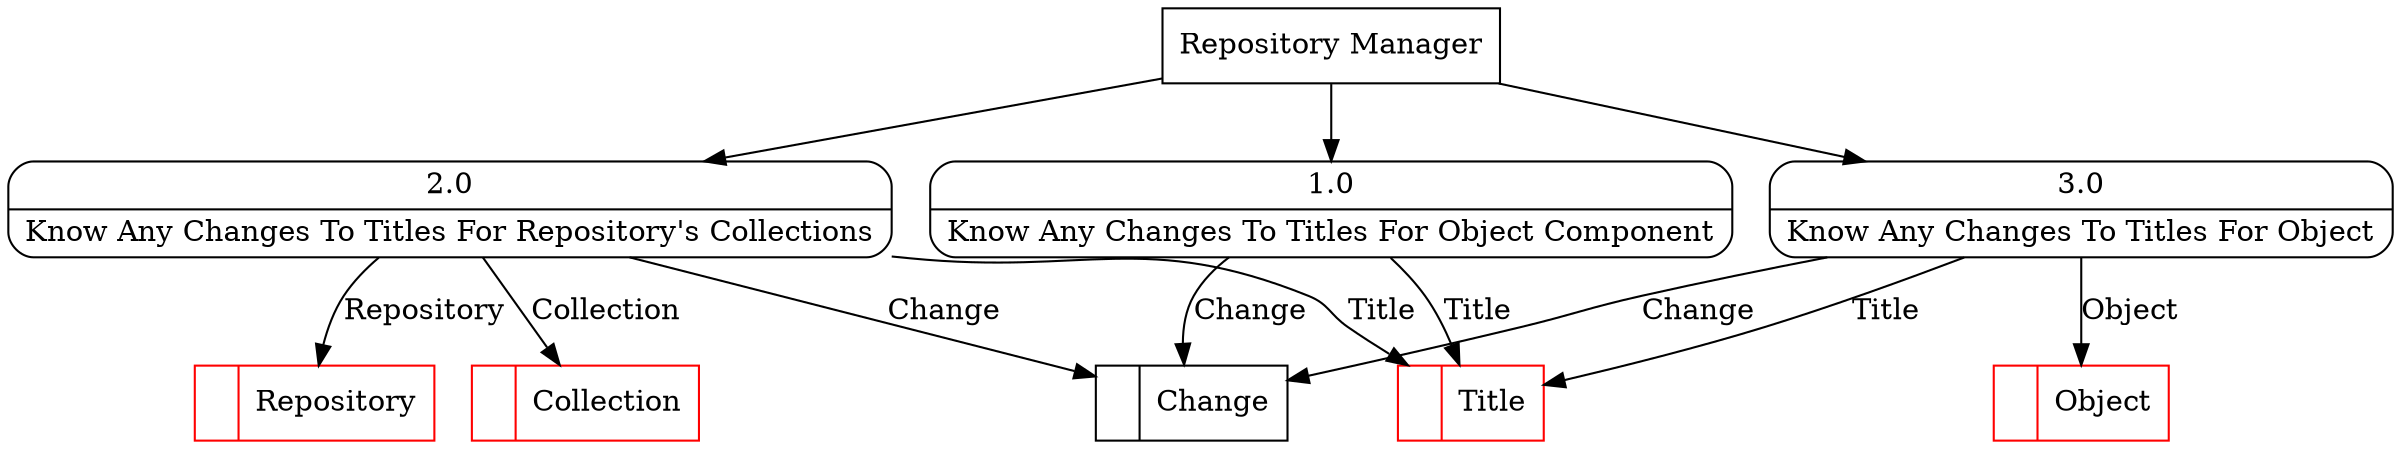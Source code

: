 digraph dfd2{ 
node[shape=record]
200 [label="<f0>  |<f1> Title " color=red];
201 [label="<f0>  |<f1> Change " ];
202 [label="<f0>  |<f1> Object " color=red];
203 [label="<f0>  |<f1> Collection " color=red];
204 [label="<f0>  |<f1> Repository " color=red];
205 [label="Repository Manager" shape=box];
206 [label="{<f0> 1.0|<f1> Know Any Changes To Titles For Object Component }" shape=Mrecord];
207 [label="{<f0> 2.0|<f1> Know Any Changes To Titles For Repository's Collections }" shape=Mrecord];
208 [label="{<f0> 3.0|<f1> Know Any Changes To Titles For Object }" shape=Mrecord];
205 -> 206
205 -> 207
205 -> 208
206 -> 200 [label="Title"]
206 -> 201 [label="Change"]
207 -> 201 [label="Change"]
207 -> 200 [label="Title"]
207 -> 203 [label="Collection"]
208 -> 202 [label="Object"]
208 -> 200 [label="Title"]
208 -> 201 [label="Change"]
207 -> 204 [label="Repository"]
}